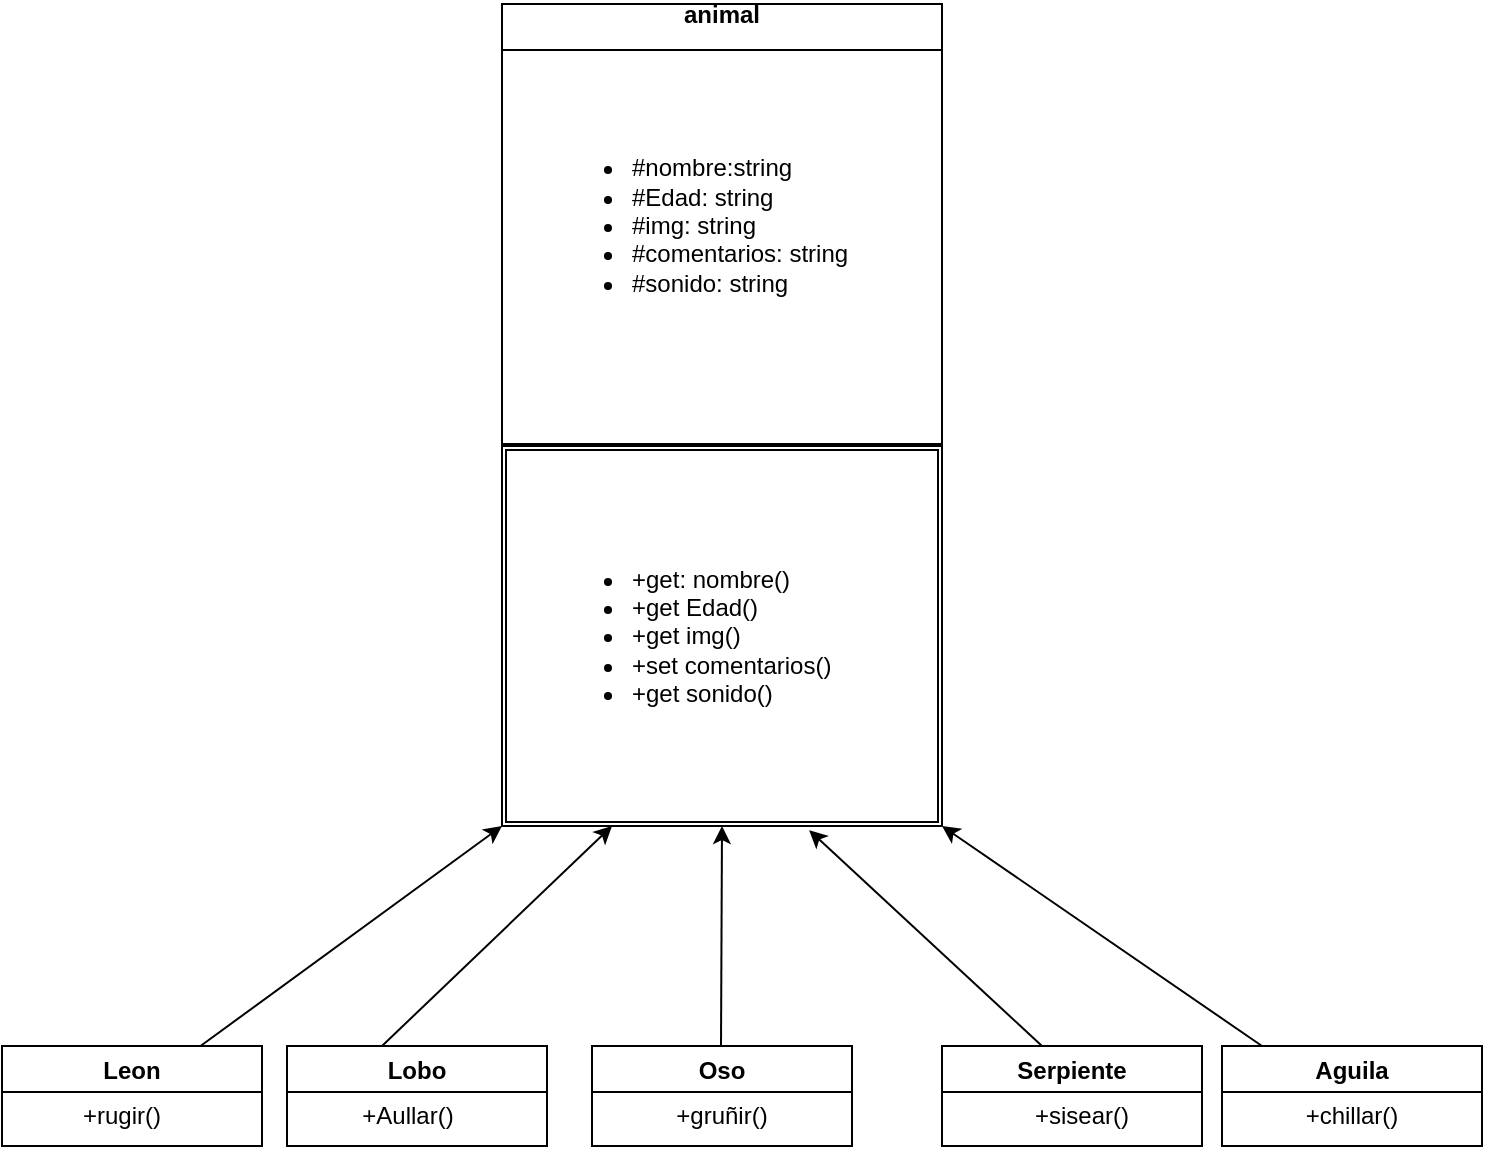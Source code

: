 <mxfile>
    <diagram id="ywjtWOQHbvK7GWqN5lmr" name="Page-1">
        <mxGraphModel dx="1072" dy="475" grid="1" gridSize="10" guides="1" tooltips="1" connect="1" arrows="1" fold="1" page="1" pageScale="1" pageWidth="850" pageHeight="1100" math="0" shadow="0">
            <root>
                <mxCell id="0"/>
                <mxCell id="1" parent="0"/>
                <mxCell id="4" value="animal&#10;" style="swimlane;" parent="1" vertex="1">
                    <mxGeometry x="310" y="99" width="220" height="220" as="geometry"/>
                </mxCell>
                <mxCell id="6" value="&lt;ul&gt;&lt;li&gt;#nombre:string&lt;/li&gt;&lt;li&gt;#Edad: string&lt;/li&gt;&lt;li&gt;#img: string&lt;br&gt;&lt;/li&gt;&lt;li&gt;#comentarios: string&lt;br&gt;&lt;/li&gt;&lt;li&gt;#sonido: string&lt;br&gt;&lt;br&gt;&lt;br&gt;&lt;/li&gt;&lt;/ul&gt;" style="text;strokeColor=none;fillColor=none;html=1;whiteSpace=wrap;verticalAlign=middle;overflow=hidden;" parent="4" vertex="1">
                    <mxGeometry x="22.5" y="50" width="175" height="150" as="geometry"/>
                </mxCell>
                <mxCell id="5" value="" style="shape=ext;double=1;rounded=0;whiteSpace=wrap;html=1;" parent="1" vertex="1">
                    <mxGeometry x="310" y="320" width="220" height="190" as="geometry"/>
                </mxCell>
                <mxCell id="7" value="&lt;ul&gt;&lt;li&gt;+get: nombre()&lt;/li&gt;&lt;li&gt;+get Edad()&lt;/li&gt;&lt;li&gt;+get img()&lt;br&gt;&lt;/li&gt;&lt;li&gt;+set comentarios()&lt;br&gt;&lt;/li&gt;&lt;li&gt;+get sonido()&lt;br&gt;&lt;/li&gt;&lt;/ul&gt;" style="text;strokeColor=none;fillColor=none;html=1;whiteSpace=wrap;verticalAlign=middle;overflow=hidden;" parent="1" vertex="1">
                    <mxGeometry x="332.5" y="340" width="175" height="150" as="geometry"/>
                </mxCell>
                <mxCell id="8" value="" style="endArrow=classic;html=1;entryX=0.5;entryY=1;entryDx=0;entryDy=0;" parent="1" edge="1" target="5">
                    <mxGeometry width="50" height="50" relative="1" as="geometry">
                        <mxPoint x="419.5" y="620" as="sourcePoint"/>
                        <mxPoint x="419.5" y="540" as="targetPoint"/>
                    </mxGeometry>
                </mxCell>
                <mxCell id="9" value="" style="endArrow=classic;html=1;entryX=0.698;entryY=1.011;entryDx=0;entryDy=0;entryPerimeter=0;" parent="1" edge="1" target="5">
                    <mxGeometry width="50" height="50" relative="1" as="geometry">
                        <mxPoint x="580" y="620" as="sourcePoint"/>
                        <mxPoint x="540" y="540" as="targetPoint"/>
                    </mxGeometry>
                </mxCell>
                <mxCell id="10" value="" style="endArrow=classic;html=1;entryX=1;entryY=1;entryDx=0;entryDy=0;" parent="1" edge="1" target="5">
                    <mxGeometry width="50" height="50" relative="1" as="geometry">
                        <mxPoint x="690" y="620" as="sourcePoint"/>
                        <mxPoint x="620" y="540" as="targetPoint"/>
                    </mxGeometry>
                </mxCell>
                <mxCell id="11" value="" style="endArrow=classic;html=1;entryX=0.25;entryY=1;entryDx=0;entryDy=0;" parent="1" edge="1" target="5">
                    <mxGeometry width="50" height="50" relative="1" as="geometry">
                        <mxPoint x="250" y="620" as="sourcePoint"/>
                        <mxPoint x="290" y="540" as="targetPoint"/>
                    </mxGeometry>
                </mxCell>
                <mxCell id="12" value="" style="endArrow=classic;html=1;startArrow=none;entryX=0;entryY=1;entryDx=0;entryDy=0;" parent="1" source="14" edge="1" target="5">
                    <mxGeometry width="50" height="50" relative="1" as="geometry">
                        <mxPoint x="170" y="620" as="sourcePoint"/>
                        <mxPoint x="249" y="540" as="targetPoint"/>
                    </mxGeometry>
                </mxCell>
                <mxCell id="14" value="Leon" style="swimlane;startSize=23;" parent="1" vertex="1">
                    <mxGeometry x="60" y="620" width="130" height="50" as="geometry"/>
                </mxCell>
                <mxCell id="20" value="+rugir()" style="text;strokeColor=none;align=center;fillColor=none;html=1;verticalAlign=middle;whiteSpace=wrap;rounded=0;" parent="14" vertex="1">
                    <mxGeometry x="30" y="20" width="60" height="30" as="geometry"/>
                </mxCell>
                <mxCell id="16" value="Lobo" style="swimlane;startSize=23;" parent="1" vertex="1">
                    <mxGeometry x="202.5" y="620" width="130" height="50" as="geometry"/>
                </mxCell>
                <mxCell id="21" value="+Aullar()" style="text;strokeColor=none;align=center;fillColor=none;html=1;verticalAlign=middle;whiteSpace=wrap;rounded=0;" parent="16" vertex="1">
                    <mxGeometry x="30" y="20" width="60" height="30" as="geometry"/>
                </mxCell>
                <mxCell id="17" value="Aguila" style="swimlane;startSize=23;" parent="1" vertex="1">
                    <mxGeometry x="670" y="620" width="130" height="50" as="geometry"/>
                </mxCell>
                <mxCell id="25" value="+chillar()" style="text;strokeColor=none;align=center;fillColor=none;html=1;verticalAlign=middle;whiteSpace=wrap;rounded=0;" parent="17" vertex="1">
                    <mxGeometry x="35" y="20" width="60" height="30" as="geometry"/>
                </mxCell>
                <mxCell id="18" value="Serpiente" style="swimlane;startSize=23;" parent="1" vertex="1">
                    <mxGeometry x="530" y="620" width="130" height="50" as="geometry"/>
                </mxCell>
                <mxCell id="24" value="+sisear()" style="text;strokeColor=none;align=center;fillColor=none;html=1;verticalAlign=middle;whiteSpace=wrap;rounded=0;" parent="18" vertex="1">
                    <mxGeometry x="40" y="20" width="60" height="30" as="geometry"/>
                </mxCell>
                <mxCell id="19" value="Oso" style="swimlane;startSize=23;" parent="1" vertex="1">
                    <mxGeometry x="355" y="620" width="130" height="50" as="geometry"/>
                </mxCell>
                <mxCell id="22" value="+gruñir()" style="text;strokeColor=none;align=center;fillColor=none;html=1;verticalAlign=middle;whiteSpace=wrap;rounded=0;" parent="19" vertex="1">
                    <mxGeometry x="35" y="20" width="60" height="30" as="geometry"/>
                </mxCell>
            </root>
        </mxGraphModel>
    </diagram>
</mxfile>